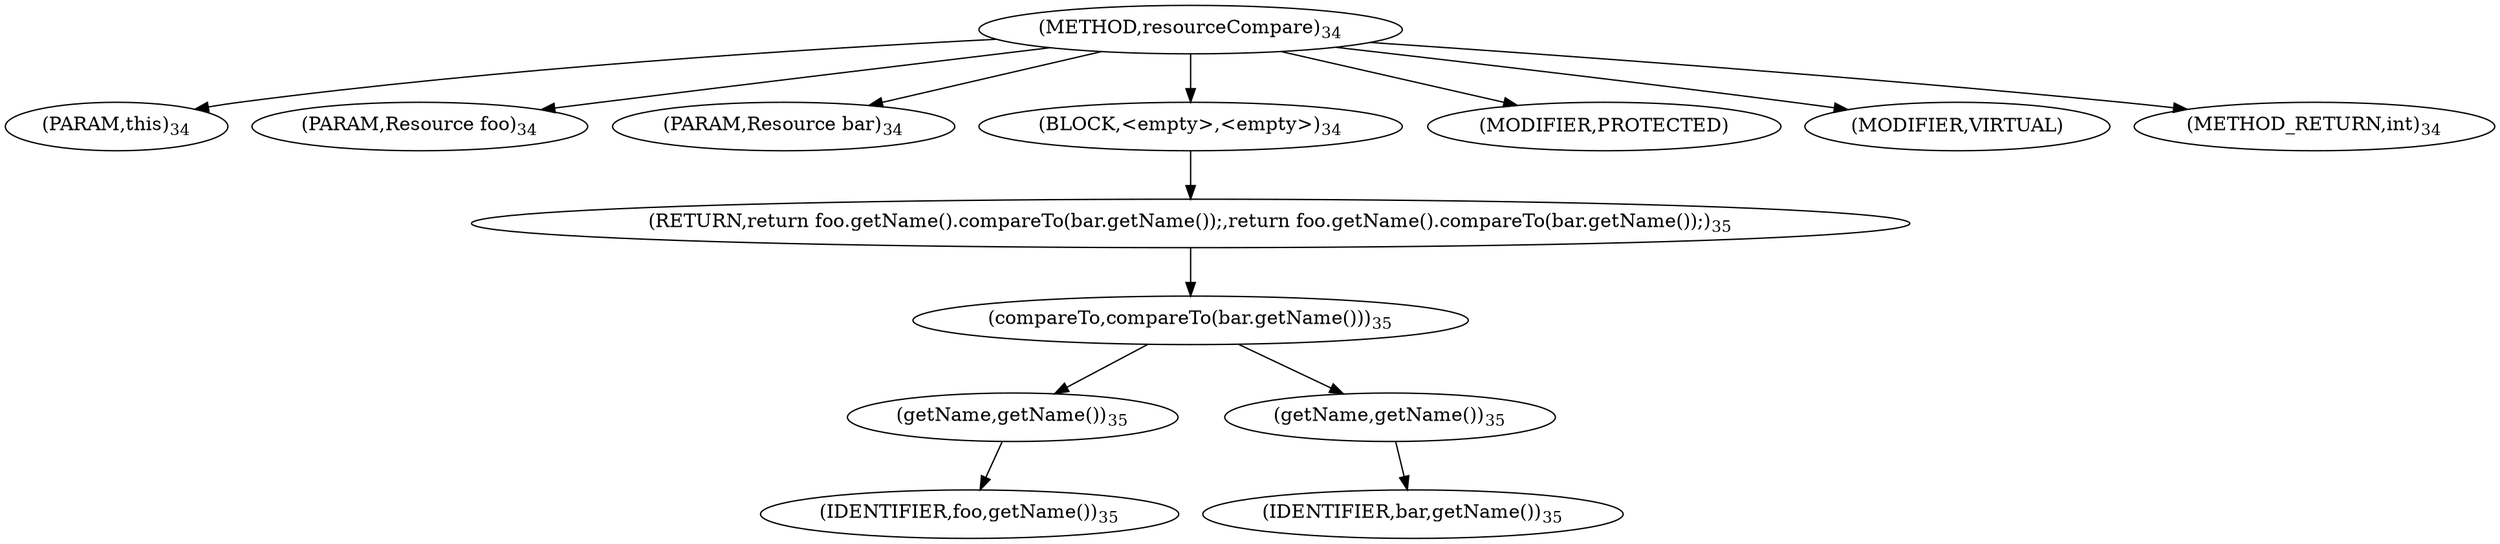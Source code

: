 digraph "resourceCompare" {  
"7" [label = <(METHOD,resourceCompare)<SUB>34</SUB>> ]
"8" [label = <(PARAM,this)<SUB>34</SUB>> ]
"9" [label = <(PARAM,Resource foo)<SUB>34</SUB>> ]
"10" [label = <(PARAM,Resource bar)<SUB>34</SUB>> ]
"11" [label = <(BLOCK,&lt;empty&gt;,&lt;empty&gt;)<SUB>34</SUB>> ]
"12" [label = <(RETURN,return foo.getName().compareTo(bar.getName());,return foo.getName().compareTo(bar.getName());)<SUB>35</SUB>> ]
"13" [label = <(compareTo,compareTo(bar.getName()))<SUB>35</SUB>> ]
"14" [label = <(getName,getName())<SUB>35</SUB>> ]
"15" [label = <(IDENTIFIER,foo,getName())<SUB>35</SUB>> ]
"16" [label = <(getName,getName())<SUB>35</SUB>> ]
"17" [label = <(IDENTIFIER,bar,getName())<SUB>35</SUB>> ]
"18" [label = <(MODIFIER,PROTECTED)> ]
"19" [label = <(MODIFIER,VIRTUAL)> ]
"20" [label = <(METHOD_RETURN,int)<SUB>34</SUB>> ]
  "7" -> "8" 
  "7" -> "9" 
  "7" -> "10" 
  "7" -> "11" 
  "7" -> "18" 
  "7" -> "19" 
  "7" -> "20" 
  "11" -> "12" 
  "12" -> "13" 
  "13" -> "14" 
  "13" -> "16" 
  "14" -> "15" 
  "16" -> "17" 
}
